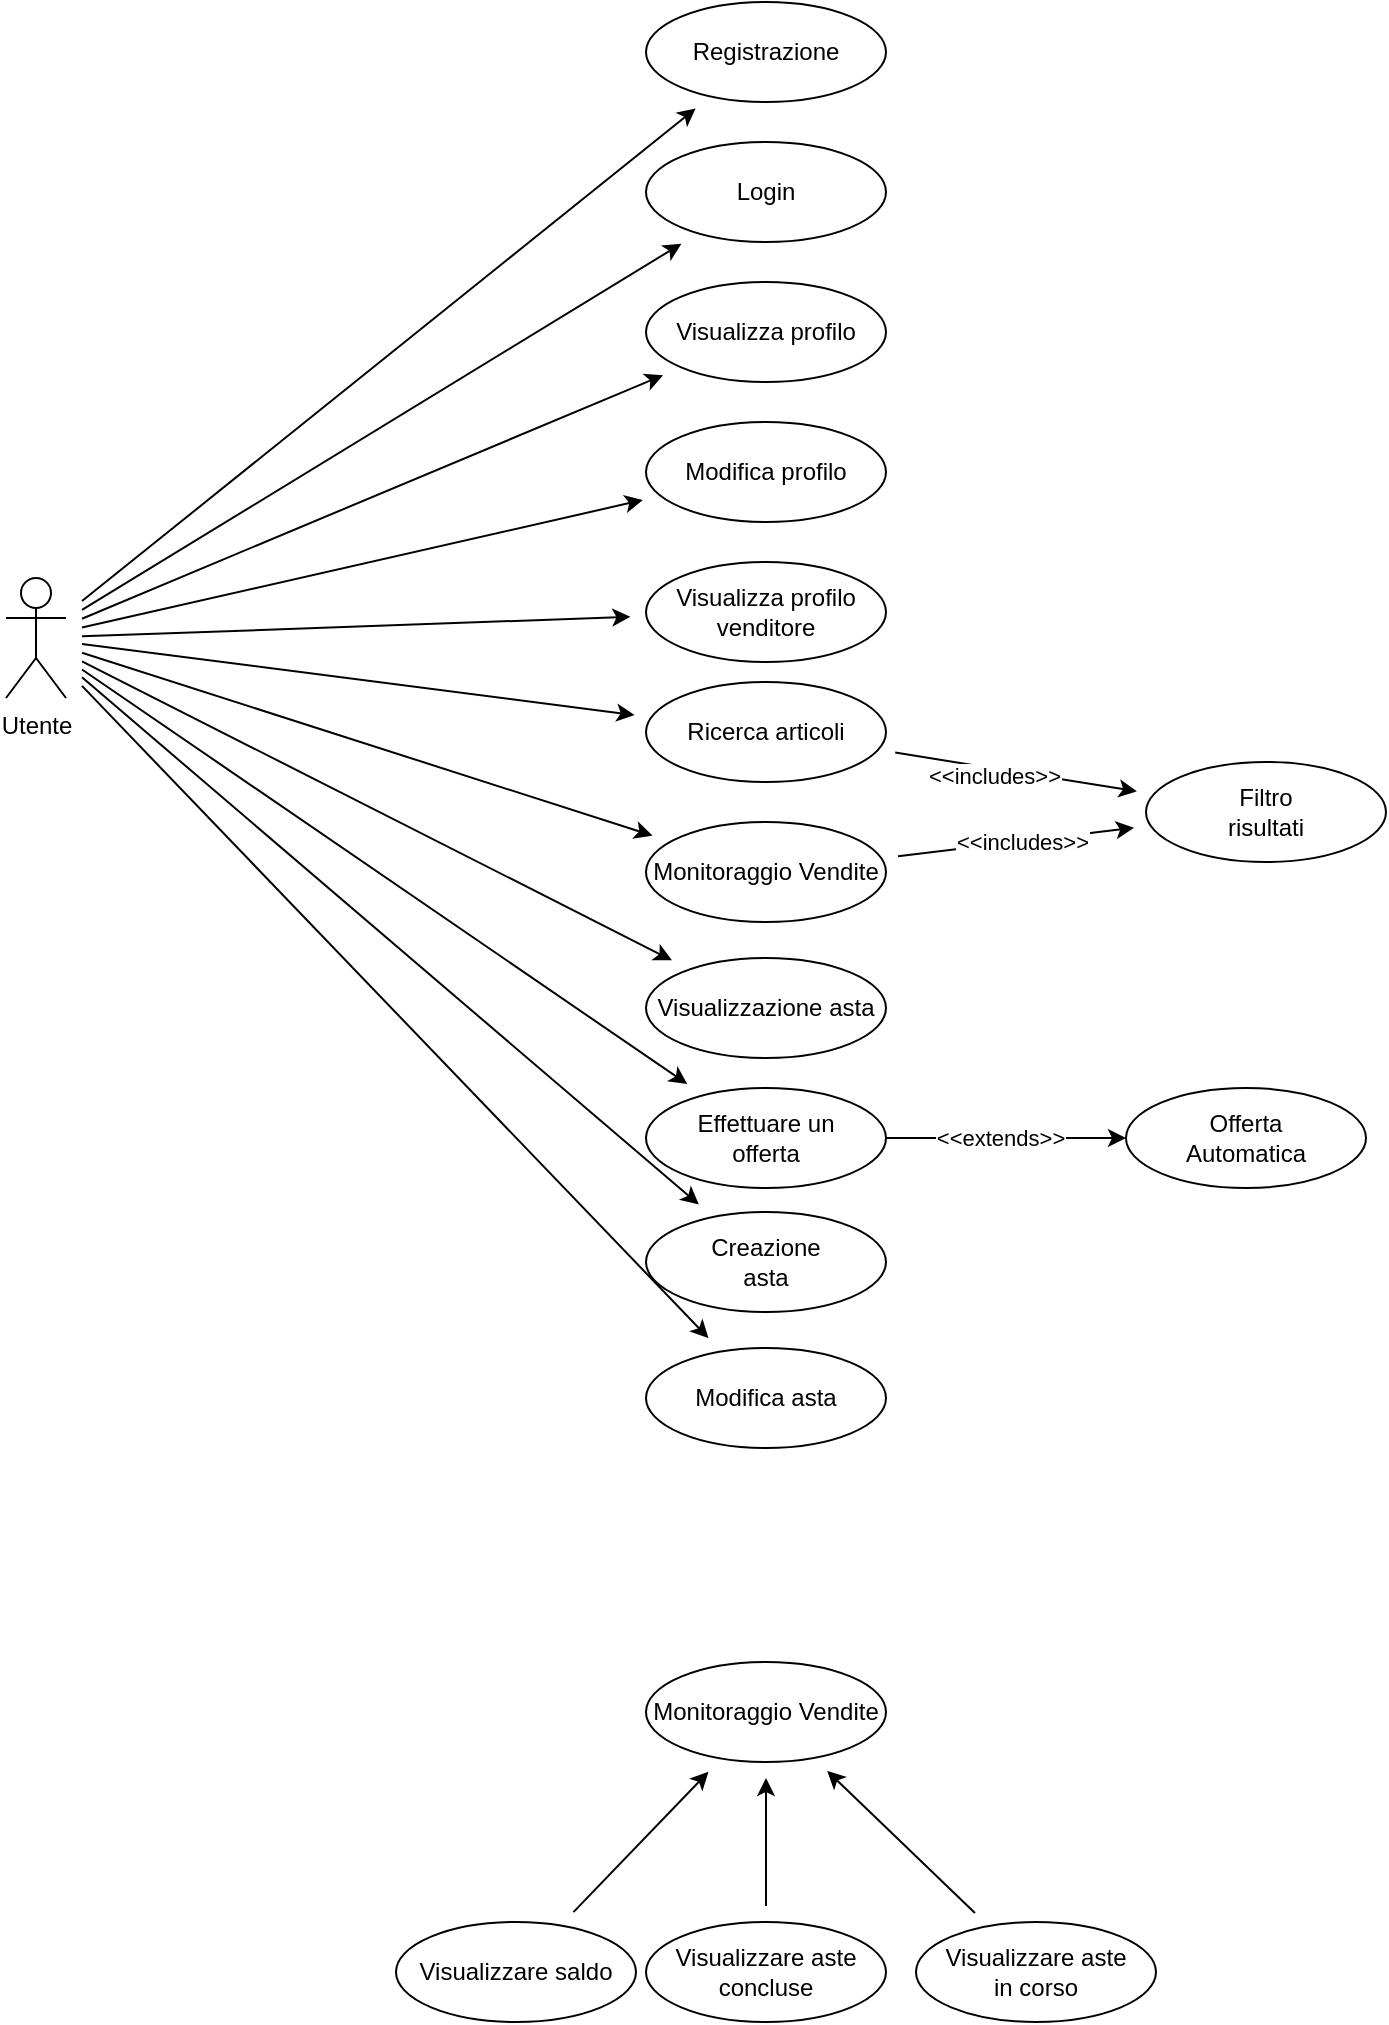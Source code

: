 <mxfile version="24.2.2" type="google">
  <diagram name="Page-1" id="b_zJH3Sg9wVDs8cVNdYo">
    <mxGraphModel grid="1" page="1" gridSize="10" guides="1" tooltips="1" connect="1" arrows="1" fold="1" pageScale="1" pageWidth="850" pageHeight="1100" math="0" shadow="0">
      <root>
        <mxCell id="0" />
        <mxCell id="1" parent="0" />
        <mxCell id="v-7fdCc3VSDNyAbIxO-M-3" style="rounded=0;orthogonalLoop=1;jettySize=auto;html=1;targetPerimeterSpacing=8;sourcePerimeterSpacing=8;" edge="1" parent="1" source="v-7fdCc3VSDNyAbIxO-M-1" target="v-7fdCc3VSDNyAbIxO-M-2">
          <mxGeometry relative="1" as="geometry" />
        </mxCell>
        <mxCell id="BVloae3xDj17n_l1J_KQ-1" style="edgeStyle=none;shape=connector;rounded=0;orthogonalLoop=1;jettySize=auto;html=1;labelBackgroundColor=default;strokeColor=default;align=center;verticalAlign=middle;fontFamily=Helvetica;fontSize=11;fontColor=default;endArrow=classic;sourcePerimeterSpacing=8;targetPerimeterSpacing=8;" edge="1" parent="1" source="v-7fdCc3VSDNyAbIxO-M-1" target="v-7fdCc3VSDNyAbIxO-M-4">
          <mxGeometry relative="1" as="geometry" />
        </mxCell>
        <mxCell id="BVloae3xDj17n_l1J_KQ-3" style="edgeStyle=none;shape=connector;rounded=0;orthogonalLoop=1;jettySize=auto;html=1;labelBackgroundColor=default;strokeColor=default;align=center;verticalAlign=middle;fontFamily=Helvetica;fontSize=11;fontColor=default;endArrow=classic;sourcePerimeterSpacing=8;targetPerimeterSpacing=8;" edge="1" parent="1" source="v-7fdCc3VSDNyAbIxO-M-1" target="v-7fdCc3VSDNyAbIxO-M-6">
          <mxGeometry relative="1" as="geometry" />
        </mxCell>
        <mxCell id="BVloae3xDj17n_l1J_KQ-4" style="edgeStyle=none;shape=connector;rounded=0;orthogonalLoop=1;jettySize=auto;html=1;labelBackgroundColor=default;strokeColor=default;align=center;verticalAlign=middle;fontFamily=Helvetica;fontSize=11;fontColor=default;endArrow=classic;sourcePerimeterSpacing=8;targetPerimeterSpacing=8;" edge="1" parent="1" source="v-7fdCc3VSDNyAbIxO-M-1" target="_Y4zRGpn23lwM58amZcz-3">
          <mxGeometry relative="1" as="geometry" />
        </mxCell>
        <mxCell id="BVloae3xDj17n_l1J_KQ-5" style="edgeStyle=none;shape=connector;rounded=0;orthogonalLoop=1;jettySize=auto;html=1;labelBackgroundColor=default;strokeColor=default;align=center;verticalAlign=middle;fontFamily=Helvetica;fontSize=11;fontColor=default;endArrow=classic;sourcePerimeterSpacing=8;targetPerimeterSpacing=8;" edge="1" parent="1" source="v-7fdCc3VSDNyAbIxO-M-1" target="_Y4zRGpn23lwM58amZcz-16">
          <mxGeometry relative="1" as="geometry" />
        </mxCell>
        <mxCell id="BVloae3xDj17n_l1J_KQ-8" style="edgeStyle=none;shape=connector;rounded=0;orthogonalLoop=1;jettySize=auto;html=1;labelBackgroundColor=default;strokeColor=default;align=center;verticalAlign=middle;fontFamily=Helvetica;fontSize=11;fontColor=default;endArrow=classic;sourcePerimeterSpacing=8;targetPerimeterSpacing=8;" edge="1" parent="1" source="v-7fdCc3VSDNyAbIxO-M-1" target="BVloae3xDj17n_l1J_KQ-6">
          <mxGeometry relative="1" as="geometry" />
        </mxCell>
        <mxCell id="BVloae3xDj17n_l1J_KQ-22" style="edgeStyle=none;shape=connector;rounded=0;orthogonalLoop=1;jettySize=auto;html=1;labelBackgroundColor=default;strokeColor=default;align=center;verticalAlign=middle;fontFamily=Helvetica;fontSize=11;fontColor=default;endArrow=classic;sourcePerimeterSpacing=8;targetPerimeterSpacing=8;" edge="1" parent="1" source="v-7fdCc3VSDNyAbIxO-M-1" target="_Y4zRGpn23lwM58amZcz-12">
          <mxGeometry relative="1" as="geometry" />
        </mxCell>
        <mxCell id="BVloae3xDj17n_l1J_KQ-24" style="edgeStyle=none;shape=connector;rounded=0;orthogonalLoop=1;jettySize=auto;html=1;labelBackgroundColor=default;strokeColor=default;align=center;verticalAlign=middle;fontFamily=Helvetica;fontSize=11;fontColor=default;endArrow=classic;sourcePerimeterSpacing=8;targetPerimeterSpacing=8;" edge="1" parent="1" source="v-7fdCc3VSDNyAbIxO-M-1" target="BVloae3xDj17n_l1J_KQ-23">
          <mxGeometry relative="1" as="geometry" />
        </mxCell>
        <mxCell id="xHKkMoLyGsw5ubgnT-hc-3" style="edgeStyle=none;rounded=0;orthogonalLoop=1;jettySize=auto;html=1;strokeColor=default;align=center;verticalAlign=middle;fontFamily=Helvetica;fontSize=11;fontColor=default;labelBackgroundColor=default;endArrow=classic;sourcePerimeterSpacing=8;targetPerimeterSpacing=8;" edge="1" parent="1" source="v-7fdCc3VSDNyAbIxO-M-1" target="xHKkMoLyGsw5ubgnT-hc-1">
          <mxGeometry relative="1" as="geometry" />
        </mxCell>
        <mxCell id="xHKkMoLyGsw5ubgnT-hc-5" style="edgeStyle=none;rounded=0;orthogonalLoop=1;jettySize=auto;html=1;strokeColor=default;align=center;verticalAlign=middle;fontFamily=Helvetica;fontSize=11;fontColor=default;labelBackgroundColor=default;endArrow=classic;sourcePerimeterSpacing=8;targetPerimeterSpacing=8;" edge="1" parent="1" source="v-7fdCc3VSDNyAbIxO-M-1" target="xHKkMoLyGsw5ubgnT-hc-4">
          <mxGeometry relative="1" as="geometry" />
        </mxCell>
        <mxCell id="xHKkMoLyGsw5ubgnT-hc-9" style="edgeStyle=none;rounded=0;orthogonalLoop=1;jettySize=auto;html=1;strokeColor=default;align=center;verticalAlign=middle;fontFamily=Helvetica;fontSize=11;fontColor=default;labelBackgroundColor=default;endArrow=classic;sourcePerimeterSpacing=8;targetPerimeterSpacing=8;" edge="1" parent="1" source="v-7fdCc3VSDNyAbIxO-M-1" target="xHKkMoLyGsw5ubgnT-hc-8">
          <mxGeometry relative="1" as="geometry" />
        </mxCell>
        <mxCell id="v-7fdCc3VSDNyAbIxO-M-1" value="Utente" style="shape=umlActor;verticalLabelPosition=bottom;verticalAlign=top;html=1;outlineConnect=0;" vertex="1" parent="1">
          <mxGeometry x="40" y="338" width="30" height="60" as="geometry" />
        </mxCell>
        <mxCell id="v-7fdCc3VSDNyAbIxO-M-2" value="Registrazione" style="ellipse;whiteSpace=wrap;html=1;" vertex="1" parent="1">
          <mxGeometry x="360" y="50" width="120" height="50" as="geometry" />
        </mxCell>
        <mxCell id="v-7fdCc3VSDNyAbIxO-M-4" value="Login" style="ellipse;whiteSpace=wrap;html=1;" vertex="1" parent="1">
          <mxGeometry x="360" y="120" width="120" height="50" as="geometry" />
        </mxCell>
        <mxCell id="v-7fdCc3VSDNyAbIxO-M-6" value="Visualizzazione asta" style="ellipse;whiteSpace=wrap;html=1;" vertex="1" parent="1">
          <mxGeometry x="360" y="528" width="120" height="50" as="geometry" />
        </mxCell>
        <mxCell id="_Y4zRGpn23lwM58amZcz-3" value="Effettuare un &lt;br&gt;offerta" style="ellipse;whiteSpace=wrap;html=1;" vertex="1" parent="1">
          <mxGeometry x="360" y="593" width="120" height="50" as="geometry" />
        </mxCell>
        <mxCell id="BVloae3xDj17n_l1J_KQ-33" style="edgeStyle=none;shape=connector;rounded=0;orthogonalLoop=1;jettySize=auto;html=1;labelBackgroundColor=default;strokeColor=default;align=center;verticalAlign=middle;fontFamily=Helvetica;fontSize=11;fontColor=default;endArrow=classic;sourcePerimeterSpacing=8;targetPerimeterSpacing=8;" edge="1" parent="1" source="_Y4zRGpn23lwM58amZcz-12" target="_Y4zRGpn23lwM58amZcz-15">
          <mxGeometry relative="1" as="geometry" />
        </mxCell>
        <mxCell id="BVloae3xDj17n_l1J_KQ-34" value="&amp;lt;&amp;lt;includes&amp;gt;&amp;gt;" style="edgeLabel;html=1;align=center;verticalAlign=middle;resizable=0;points=[];fontSize=11;fontFamily=Helvetica;fontColor=default;" connectable="0" vertex="1" parent="BVloae3xDj17n_l1J_KQ-33">
          <mxGeometry x="-0.174" y="-3" relative="1" as="geometry">
            <mxPoint as="offset" />
          </mxGeometry>
        </mxCell>
        <mxCell id="_Y4zRGpn23lwM58amZcz-12" value="Ricerca articoli" style="ellipse;whiteSpace=wrap;html=1;" vertex="1" parent="1">
          <mxGeometry x="360" y="390" width="120" height="50" as="geometry" />
        </mxCell>
        <mxCell id="_Y4zRGpn23lwM58amZcz-15" value="Filtro&lt;br&gt;risultati" style="ellipse;whiteSpace=wrap;html=1;" vertex="1" parent="1">
          <mxGeometry x="610" y="430" width="120" height="50" as="geometry" />
        </mxCell>
        <mxCell id="_Y4zRGpn23lwM58amZcz-16" value="Creazione&lt;br&gt;asta" style="ellipse;whiteSpace=wrap;html=1;" vertex="1" parent="1">
          <mxGeometry x="360" y="655" width="120" height="50" as="geometry" />
        </mxCell>
        <mxCell id="V8iu3NMJcIfSDHMfTlM--2" value="" style="endArrow=classic;html=1;rounded=0;exitX=1;exitY=0.5;exitDx=0;exitDy=0;entryX=0;entryY=0.5;entryDx=0;entryDy=0;" edge="1" parent="1" source="_Y4zRGpn23lwM58amZcz-3" target="V8iu3NMJcIfSDHMfTlM--4">
          <mxGeometry width="50" height="50" relative="1" as="geometry">
            <mxPoint x="645" y="550" as="sourcePoint" />
            <mxPoint x="665" y="545" as="targetPoint" />
          </mxGeometry>
        </mxCell>
        <mxCell id="V8iu3NMJcIfSDHMfTlM--3" value="&amp;lt;&amp;lt;extends&amp;gt;&amp;gt;" style="edgeLabel;html=1;align=center;verticalAlign=middle;resizable=0;points=[];" vertex="1" connectable="0" parent="V8iu3NMJcIfSDHMfTlM--2">
          <mxGeometry x="-0.049" relative="1" as="geometry">
            <mxPoint as="offset" />
          </mxGeometry>
        </mxCell>
        <mxCell id="V8iu3NMJcIfSDHMfTlM--4" value="Offerta&lt;br&gt;Automatica" style="ellipse;whiteSpace=wrap;html=1;" vertex="1" parent="1">
          <mxGeometry x="600" y="593" width="120" height="50" as="geometry" />
        </mxCell>
        <mxCell id="9Fo_kt0ZILC8bcLMkkAb-26" style="edgeStyle=none;rounded=0;orthogonalLoop=1;jettySize=auto;html=1;strokeColor=default;align=center;verticalAlign=middle;fontFamily=Helvetica;fontSize=11;fontColor=default;labelBackgroundColor=default;endArrow=classic;sourcePerimeterSpacing=8;targetPerimeterSpacing=8;" edge="1" parent="1" source="BVloae3xDj17n_l1J_KQ-6" target="_Y4zRGpn23lwM58amZcz-15">
          <mxGeometry relative="1" as="geometry" />
        </mxCell>
        <mxCell id="BVloae3xDj17n_l1J_KQ-36" value="&amp;lt;&amp;lt;includes&amp;gt;&amp;gt;" style="edgeLabel;html=1;align=center;verticalAlign=middle;resizable=0;points=[];fontSize=11;fontFamily=Helvetica;fontColor=default;" connectable="0" vertex="1" parent="9Fo_kt0ZILC8bcLMkkAb-26">
          <mxGeometry x="0.042" relative="1" as="geometry">
            <mxPoint as="offset" />
          </mxGeometry>
        </mxCell>
        <mxCell id="BVloae3xDj17n_l1J_KQ-6" value="Monitoraggio Vendite" style="ellipse;whiteSpace=wrap;html=1;" vertex="1" parent="1">
          <mxGeometry x="360" y="460" width="120" height="50" as="geometry" />
        </mxCell>
        <mxCell id="9Fo_kt0ZILC8bcLMkkAb-8" value="Monitoraggio Vendite" style="ellipse;whiteSpace=wrap;html=1;" vertex="1" parent="1">
          <mxGeometry x="360" y="880" width="120" height="50" as="geometry" />
        </mxCell>
        <mxCell id="9Fo_kt0ZILC8bcLMkkAb-25" style="edgeStyle=none;rounded=0;orthogonalLoop=1;jettySize=auto;html=1;strokeColor=default;align=center;verticalAlign=middle;fontFamily=Helvetica;fontSize=11;fontColor=default;labelBackgroundColor=default;endArrow=classic;sourcePerimeterSpacing=8;targetPerimeterSpacing=8;" edge="1" parent="1" source="9Fo_kt0ZILC8bcLMkkAb-9" target="9Fo_kt0ZILC8bcLMkkAb-8">
          <mxGeometry relative="1" as="geometry" />
        </mxCell>
        <mxCell id="9Fo_kt0ZILC8bcLMkkAb-9" value="Visualizzare aste&lt;br&gt;concluse" style="ellipse;whiteSpace=wrap;html=1;" vertex="1" parent="1">
          <mxGeometry x="360" y="1010" width="120" height="50" as="geometry" />
        </mxCell>
        <mxCell id="9Fo_kt0ZILC8bcLMkkAb-24" style="edgeStyle=none;rounded=0;orthogonalLoop=1;jettySize=auto;html=1;strokeColor=default;align=center;verticalAlign=middle;fontFamily=Helvetica;fontSize=11;fontColor=default;labelBackgroundColor=default;endArrow=classic;sourcePerimeterSpacing=8;targetPerimeterSpacing=8;" edge="1" parent="1" source="V8iu3NMJcIfSDHMfTlM--5" target="9Fo_kt0ZILC8bcLMkkAb-8">
          <mxGeometry relative="1" as="geometry" />
        </mxCell>
        <mxCell id="V8iu3NMJcIfSDHMfTlM--5" value="Visualizzare aste&lt;br&gt;in corso" style="ellipse;whiteSpace=wrap;html=1;" vertex="1" parent="1">
          <mxGeometry x="495" y="1010" width="120" height="50" as="geometry" />
        </mxCell>
        <mxCell id="9Fo_kt0ZILC8bcLMkkAb-23" style="edgeStyle=none;rounded=0;orthogonalLoop=1;jettySize=auto;html=1;strokeColor=default;align=center;verticalAlign=middle;fontFamily=Helvetica;fontSize=11;fontColor=default;labelBackgroundColor=default;endArrow=classic;sourcePerimeterSpacing=8;targetPerimeterSpacing=8;" edge="1" parent="1" source="9Fo_kt0ZILC8bcLMkkAb-10" target="9Fo_kt0ZILC8bcLMkkAb-8">
          <mxGeometry relative="1" as="geometry" />
        </mxCell>
        <mxCell id="9Fo_kt0ZILC8bcLMkkAb-10" value="Visualizzare saldo" style="ellipse;whiteSpace=wrap;html=1;" vertex="1" parent="1">
          <mxGeometry x="235" y="1010" width="120" height="50" as="geometry" />
        </mxCell>
        <mxCell id="BVloae3xDj17n_l1J_KQ-23" value="Modifica asta" style="ellipse;whiteSpace=wrap;html=1;" vertex="1" parent="1">
          <mxGeometry x="360" y="723" width="120" height="50" as="geometry" />
        </mxCell>
        <mxCell id="xHKkMoLyGsw5ubgnT-hc-1" value="Visualizza profilo" style="ellipse;whiteSpace=wrap;html=1;" vertex="1" parent="1">
          <mxGeometry x="360" y="190" width="120" height="50" as="geometry" />
        </mxCell>
        <mxCell id="xHKkMoLyGsw5ubgnT-hc-4" value="Modifica profilo" style="ellipse;whiteSpace=wrap;html=1;" vertex="1" parent="1">
          <mxGeometry x="360" y="260" width="120" height="50" as="geometry" />
        </mxCell>
        <mxCell id="xHKkMoLyGsw5ubgnT-hc-8" value="Visualizza profilo venditore" style="ellipse;whiteSpace=wrap;html=1;" vertex="1" parent="1">
          <mxGeometry x="360" y="330" width="120" height="50" as="geometry" />
        </mxCell>
      </root>
    </mxGraphModel>
  </diagram>
</mxfile>

